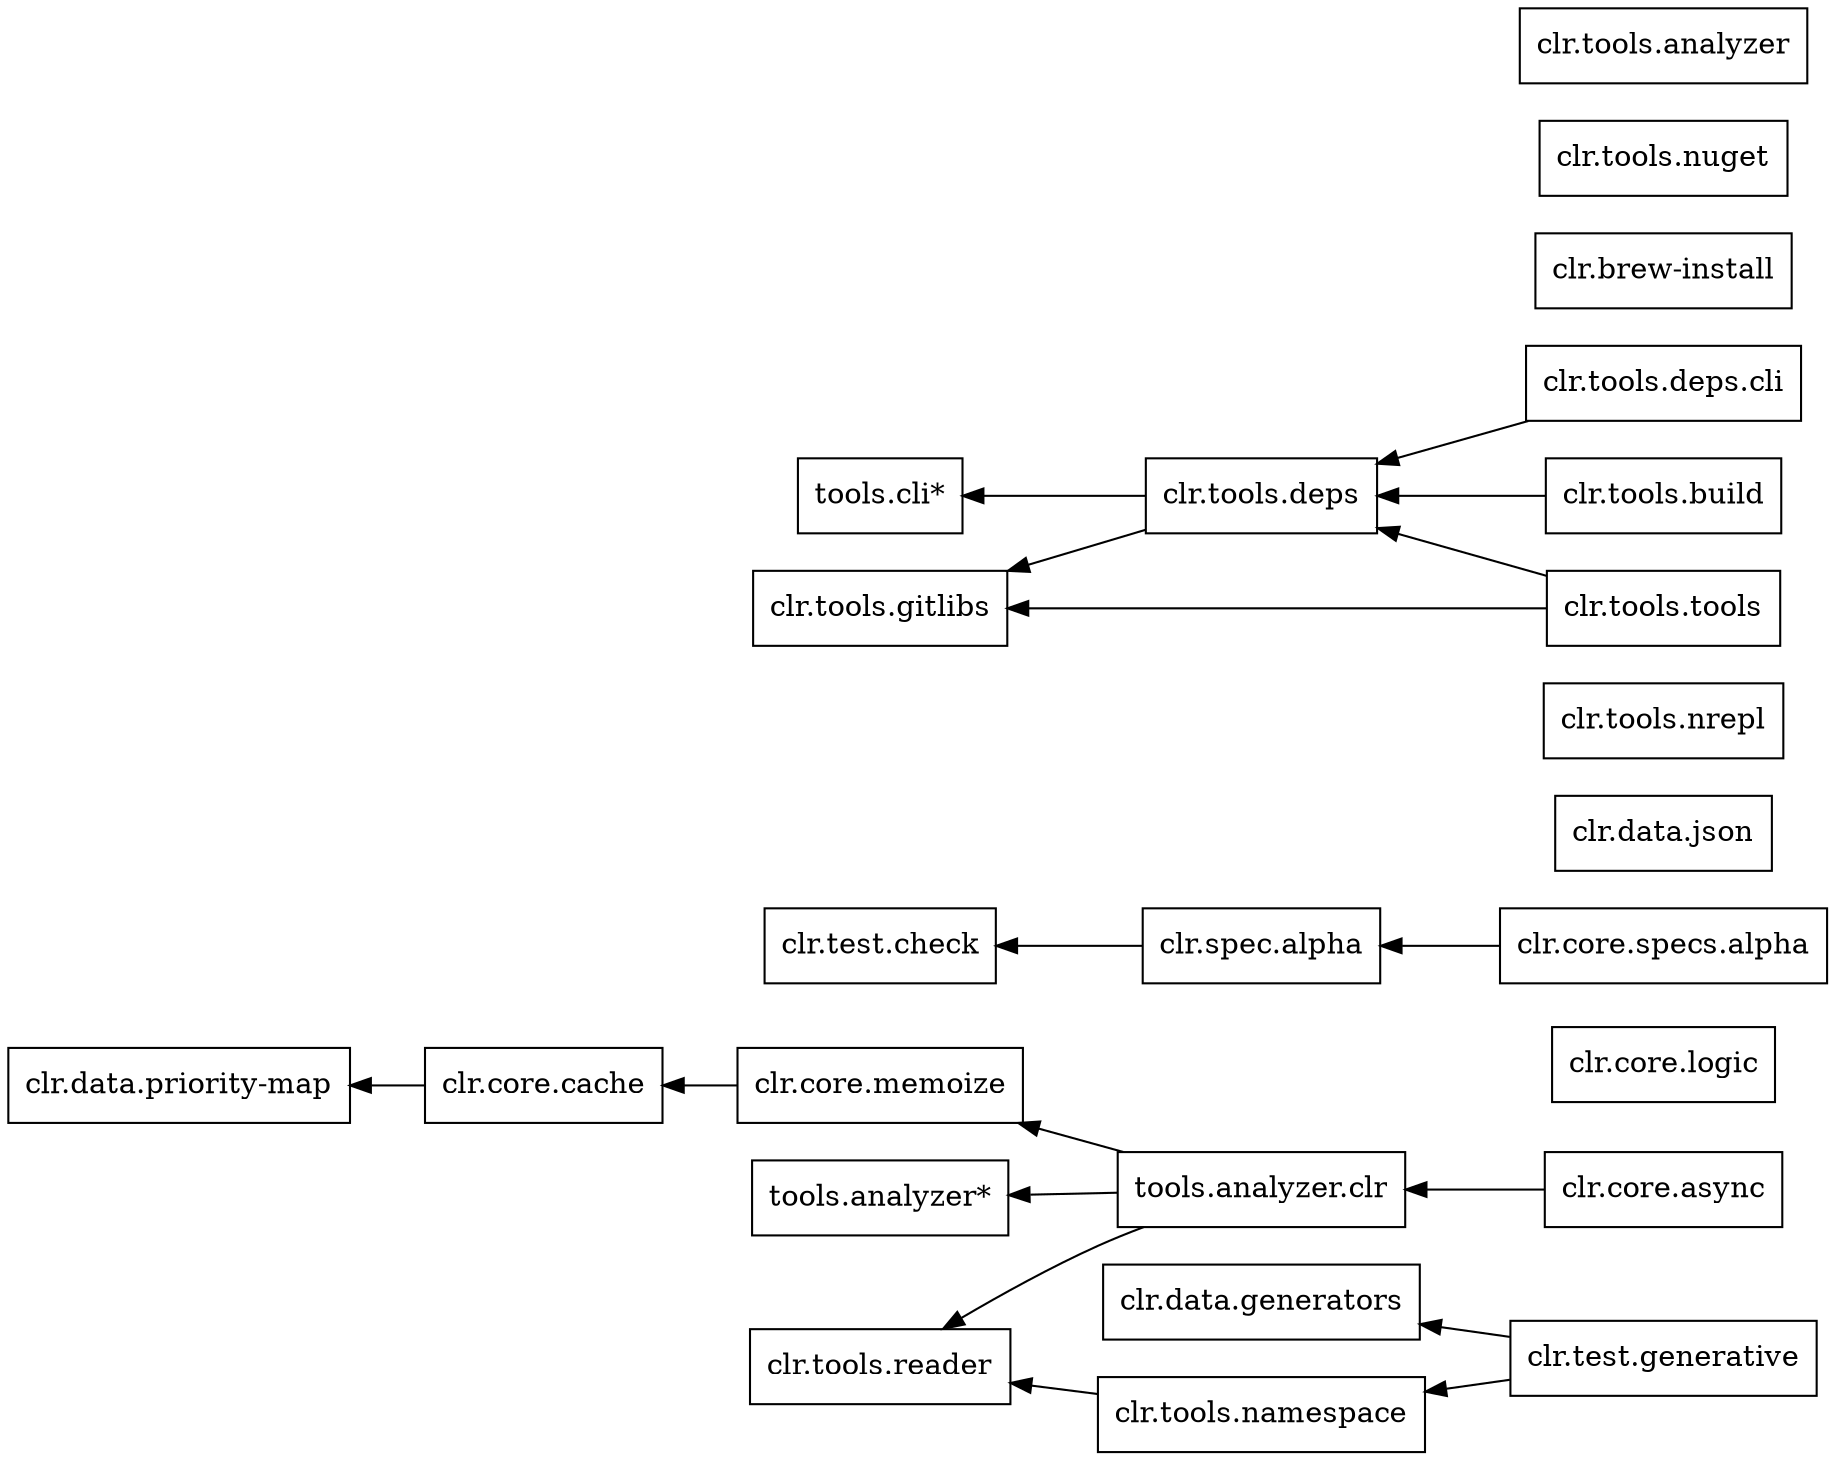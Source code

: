 strict digraph G {

rankdir = RL;

{
	node [shape=box];
	
	"clr.core.async" -> {"tools.analyzer.clr"};
	"clr.core.cache" -> {"clr.data.priority-map"};
	"clr.core.logic";
	"clr.core.memoize" -> {"clr.core.cache"}

	"clr.core.specs.alpha" -> {"clr.spec.alpha"};
	"clr.spec.alpha" -> {"clr.test.check"};

	"clr.data.generators";
	"clr.data.json";
	"clr.data.priority-map";

	"clr.test.check";
	"clr.test.generative" -> {"clr.tools.namespace", "clr.data.generators"};

	"clr.tools.namespace" -> {"clr.tools.reader"};
	"clr.tools.nrepl";
	"clr.tools.reader";

	"tools.cli*"
	"clr.tools.deps" ->  {"clr.tools.gitlibs", "tools.cli*"};
	"clr.tools.deps.cli" -> {"clr.tools.deps"}
	"clr.tools.gitlibs";
	"clr.tools.tools" -> {"clr.tools.deps",  "clr.tools.gitlibs"};
	"clr.tools.build" -> {"clr.tools.deps"};
    "clr.brew-install"
	"clr.tools.nuget"


	"clr.tools.analyzer";
	"tools.analyzer.clr" -> {"tools.analyzer*", "clr.core.memoize", "clr.tools.reader"};
	"tools.analyzer*";
}
}